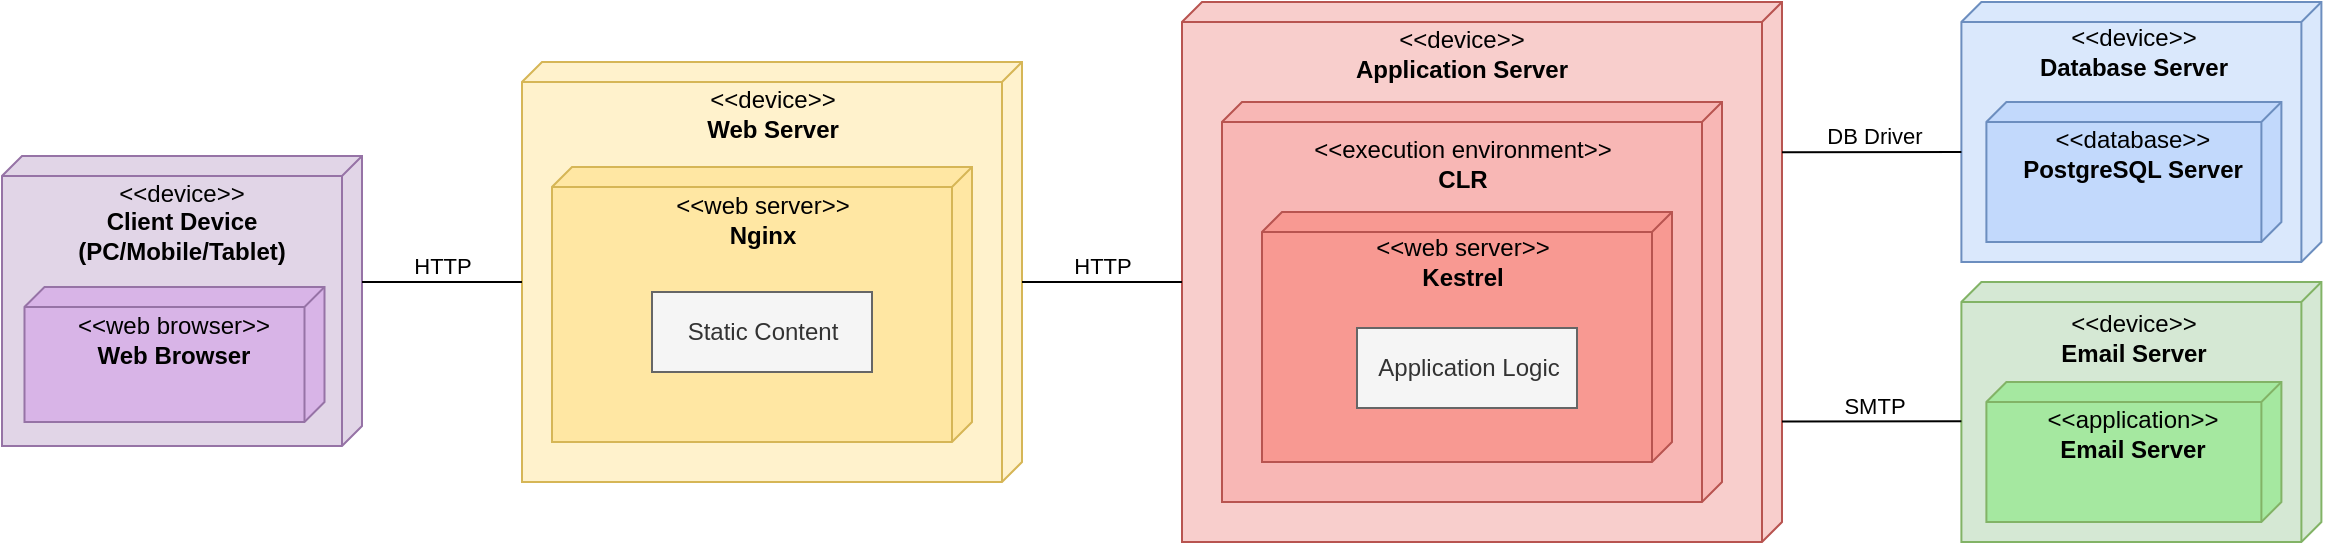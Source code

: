 <mxfile version="15.8.8" type="device"><diagram id="CdzgwIZwTwGvmd196NND" name="Page-1"><mxGraphModel dx="981" dy="515" grid="1" gridSize="10" guides="1" tooltips="1" connect="1" arrows="1" fold="1" page="1" pageScale="1" pageWidth="850" pageHeight="1100" math="0" shadow="0"><root><mxCell id="0"/><mxCell id="1" parent="0"/><mxCell id="Oh4KyhfIQl6avhCiXBU_-29" value="" style="verticalAlign=top;align=left;spacingTop=8;spacingLeft=2;spacingRight=12;shape=cube;size=10;direction=south;fontStyle=4;html=1;fillColor=#dae8fc;strokeColor=#6c8ebf;" vertex="1" parent="1"><mxGeometry x="1039.7" y="150" width="180" height="130" as="geometry"/></mxCell><mxCell id="Oh4KyhfIQl6avhCiXBU_-30" value="&amp;lt;&amp;lt;device&amp;gt;&amp;gt;&lt;br&gt;&lt;b&gt;Database Server&lt;/b&gt;" style="text;html=1;strokeColor=none;fillColor=none;align=center;verticalAlign=middle;whiteSpace=wrap;rounded=0;fontFamily=Helvetica;" vertex="1" parent="1"><mxGeometry x="1070.95" y="160" width="110" height="30" as="geometry"/></mxCell><mxCell id="Oh4KyhfIQl6avhCiXBU_-31" value="" style="verticalAlign=top;align=left;spacingTop=8;spacingLeft=2;spacingRight=12;shape=cube;size=10;direction=south;fontStyle=4;html=1;fillColor=#C2D9FC;strokeColor=#6c8ebf;" vertex="1" parent="1"><mxGeometry x="1052.2" y="200" width="147.5" height="70" as="geometry"/></mxCell><mxCell id="Oh4KyhfIQl6avhCiXBU_-32" value="&amp;lt;&amp;lt;database&amp;gt;&amp;gt;&lt;br&gt;&lt;b&gt;PostgreSQL Server&lt;/b&gt;" style="text;html=1;strokeColor=none;fillColor=none;align=center;verticalAlign=middle;whiteSpace=wrap;rounded=0;fontFamily=Helvetica;" vertex="1" parent="1"><mxGeometry x="1065.48" y="211" width="120.95" height="30" as="geometry"/></mxCell><mxCell id="Oh4KyhfIQl6avhCiXBU_-42" value="" style="verticalAlign=top;align=left;spacingTop=8;spacingLeft=2;spacingRight=12;shape=cube;size=10;direction=south;fontStyle=4;html=1;fontFamily=Helvetica;fillColor=#f8cecc;strokeColor=#b85450;" vertex="1" parent="1"><mxGeometry x="650" y="150" width="300" height="270" as="geometry"/></mxCell><mxCell id="Oh4KyhfIQl6avhCiXBU_-43" value="&amp;lt;&amp;lt;device&amp;gt;&amp;gt;&lt;br&gt;&lt;b&gt;Application Server&lt;/b&gt;" style="text;html=1;strokeColor=none;fillColor=none;align=center;verticalAlign=middle;whiteSpace=wrap;rounded=0;fontFamily=Helvetica;" vertex="1" parent="1"><mxGeometry x="735" y="161" width="110" height="30" as="geometry"/></mxCell><mxCell id="Oh4KyhfIQl6avhCiXBU_-44" value="" style="verticalAlign=top;align=left;spacingTop=8;spacingLeft=2;spacingRight=12;shape=cube;size=10;direction=south;fontStyle=4;html=1;fontFamily=Helvetica;fillColor=#F8B7B5;strokeColor=#b85450;" vertex="1" parent="1"><mxGeometry x="670" y="200" width="250" height="200" as="geometry"/></mxCell><mxCell id="Oh4KyhfIQl6avhCiXBU_-45" value="&amp;lt;&amp;lt;execution environment&amp;gt;&amp;gt;&lt;br&gt;&lt;b&gt;CLR&lt;/b&gt;" style="text;html=1;strokeColor=none;fillColor=none;align=center;verticalAlign=middle;whiteSpace=wrap;rounded=0;fontFamily=Helvetica;" vertex="1" parent="1"><mxGeometry x="707.5" y="216" width="165" height="30" as="geometry"/></mxCell><mxCell id="Oh4KyhfIQl6avhCiXBU_-46" value="" style="verticalAlign=top;align=left;spacingTop=8;spacingLeft=2;spacingRight=12;shape=cube;size=10;direction=south;fontStyle=4;html=1;fontFamily=Helvetica;fillColor=#F89992;strokeColor=#b85450;" vertex="1" parent="1"><mxGeometry x="690" y="255" width="205" height="125" as="geometry"/></mxCell><mxCell id="Oh4KyhfIQl6avhCiXBU_-47" value="&amp;lt;&amp;lt;web server&amp;gt;&amp;gt;&lt;br&gt;&lt;b&gt;Kestrel&lt;/b&gt;" style="text;html=1;strokeColor=none;fillColor=none;align=center;verticalAlign=middle;whiteSpace=wrap;rounded=0;fontFamily=Helvetica;" vertex="1" parent="1"><mxGeometry x="707.5" y="265" width="165" height="30" as="geometry"/></mxCell><mxCell id="Oh4KyhfIQl6avhCiXBU_-52" value="" style="endArrow=none;html=1;rounded=0;fontFamily=Helvetica;exitX=0.445;exitY=-0.001;exitDx=0;exitDy=0;exitPerimeter=0;entryX=0;entryY=0;entryDx=75;entryDy=180;entryPerimeter=0;" edge="1" parent="1" target="Oh4KyhfIQl6avhCiXBU_-29"><mxGeometry width="50" height="50" relative="1" as="geometry"><mxPoint x="950" y="225.15" as="sourcePoint"/><mxPoint x="1079.7" y="345" as="targetPoint"/></mxGeometry></mxCell><mxCell id="Oh4KyhfIQl6avhCiXBU_-53" value="DB Driver" style="edgeLabel;html=1;align=center;verticalAlign=middle;resizable=0;points=[];fontFamily=Helvetica;" vertex="1" connectable="0" parent="Oh4KyhfIQl6avhCiXBU_-52"><mxGeometry x="0.228" y="-2" relative="1" as="geometry"><mxPoint x="-9" y="-10" as="offset"/></mxGeometry></mxCell><mxCell id="Oh4KyhfIQl6avhCiXBU_-54" value="" style="verticalAlign=top;align=left;spacingTop=8;spacingLeft=2;spacingRight=12;shape=cube;size=10;direction=south;fontStyle=4;html=1;fillColor=#d5e8d4;strokeColor=#82b366;" vertex="1" parent="1"><mxGeometry x="1039.7" y="290" width="180" height="130" as="geometry"/></mxCell><mxCell id="Oh4KyhfIQl6avhCiXBU_-55" value="&amp;lt;&amp;lt;device&amp;gt;&amp;gt;&lt;br&gt;&lt;b&gt;Email Server&lt;/b&gt;" style="text;html=1;strokeColor=none;fillColor=none;align=center;verticalAlign=middle;whiteSpace=wrap;rounded=0;fontFamily=Helvetica;" vertex="1" parent="1"><mxGeometry x="1070.95" y="302.5" width="110" height="30" as="geometry"/></mxCell><mxCell id="Oh4KyhfIQl6avhCiXBU_-56" value="" style="endArrow=none;html=1;rounded=0;fontFamily=Helvetica;exitX=0.445;exitY=-0.001;exitDx=0;exitDy=0;exitPerimeter=0;entryX=0;entryY=0;entryDx=75;entryDy=180;entryPerimeter=0;" edge="1" parent="1"><mxGeometry width="50" height="50" relative="1" as="geometry"><mxPoint x="950" y="359.81" as="sourcePoint"/><mxPoint x="1039.7" y="359.66" as="targetPoint"/></mxGeometry></mxCell><mxCell id="Oh4KyhfIQl6avhCiXBU_-57" value="SMTP" style="edgeLabel;html=1;align=center;verticalAlign=middle;resizable=0;points=[];fontFamily=Helvetica;" vertex="1" connectable="0" parent="Oh4KyhfIQl6avhCiXBU_-56"><mxGeometry x="0.228" y="-2" relative="1" as="geometry"><mxPoint x="-9" y="-10" as="offset"/></mxGeometry></mxCell><mxCell id="Oh4KyhfIQl6avhCiXBU_-58" value="" style="verticalAlign=top;align=left;spacingTop=8;spacingLeft=2;spacingRight=12;shape=cube;size=10;direction=south;fontStyle=4;html=1;fontFamily=Helvetica;fillColor=#fff2cc;strokeColor=#d6b656;" vertex="1" parent="1"><mxGeometry x="320" y="180" width="250" height="210" as="geometry"/></mxCell><mxCell id="Oh4KyhfIQl6avhCiXBU_-59" value="&amp;lt;&amp;lt;device&amp;gt;&amp;gt;&lt;br&gt;&lt;b&gt;Web Server&lt;/b&gt;" style="text;html=1;strokeColor=none;fillColor=none;align=center;verticalAlign=middle;whiteSpace=wrap;rounded=0;fontFamily=Helvetica;" vertex="1" parent="1"><mxGeometry x="362.5" y="191" width="165" height="30" as="geometry"/></mxCell><mxCell id="Oh4KyhfIQl6avhCiXBU_-60" value="" style="verticalAlign=top;align=left;spacingTop=8;spacingLeft=2;spacingRight=12;shape=cube;size=10;direction=south;fontStyle=4;html=1;fontFamily=Helvetica;fillColor=#FFE7A3;strokeColor=#d6b656;" vertex="1" parent="1"><mxGeometry x="335" y="232.5" width="210" height="137.5" as="geometry"/></mxCell><mxCell id="Oh4KyhfIQl6avhCiXBU_-61" value="&amp;lt;&amp;lt;web server&amp;gt;&amp;gt;&lt;br&gt;&lt;b&gt;Nginx&lt;/b&gt;" style="text;html=1;strokeColor=none;fillColor=none;align=center;verticalAlign=middle;whiteSpace=wrap;rounded=0;fontFamily=Helvetica;" vertex="1" parent="1"><mxGeometry x="357.5" y="243.5" width="165" height="30" as="geometry"/></mxCell><mxCell id="Oh4KyhfIQl6avhCiXBU_-62" value="" style="endArrow=none;html=1;rounded=0;fontFamily=Helvetica;entryX=0;entryY=0;entryDx=75;entryDy=180;entryPerimeter=0;" edge="1" parent="1"><mxGeometry width="50" height="50" relative="1" as="geometry"><mxPoint x="570" y="290" as="sourcePoint"/><mxPoint x="650.0" y="290.0" as="targetPoint"/></mxGeometry></mxCell><mxCell id="Oh4KyhfIQl6avhCiXBU_-63" value="HTTP" style="edgeLabel;html=1;align=center;verticalAlign=middle;resizable=0;points=[];fontFamily=Helvetica;" vertex="1" connectable="0" parent="Oh4KyhfIQl6avhCiXBU_-62"><mxGeometry x="0.228" y="-2" relative="1" as="geometry"><mxPoint x="-9" y="-10" as="offset"/></mxGeometry></mxCell><mxCell id="Oh4KyhfIQl6avhCiXBU_-64" value="" style="verticalAlign=top;align=left;spacingTop=8;spacingLeft=2;spacingRight=12;shape=cube;size=10;direction=south;fontStyle=4;html=1;fillColor=#e1d5e7;strokeColor=#9673a6;" vertex="1" parent="1"><mxGeometry x="60" y="227" width="180" height="145" as="geometry"/></mxCell><mxCell id="Oh4KyhfIQl6avhCiXBU_-65" value="&amp;lt;&amp;lt;device&amp;gt;&amp;gt;&lt;br&gt;&lt;b&gt;Client Device (PC/Mobile/Tablet)&lt;br&gt;&lt;/b&gt;" style="text;html=1;strokeColor=none;fillColor=none;align=center;verticalAlign=middle;whiteSpace=wrap;rounded=0;fontFamily=Helvetica;" vertex="1" parent="1"><mxGeometry x="95" y="245" width="110" height="30" as="geometry"/></mxCell><mxCell id="Oh4KyhfIQl6avhCiXBU_-66" value="" style="verticalAlign=top;align=left;spacingTop=8;spacingLeft=2;spacingRight=12;shape=cube;size=10;direction=south;fontStyle=4;html=1;fillColor=#D8B4E7;strokeColor=#9673a6;" vertex="1" parent="1"><mxGeometry x="71.25" y="292.5" width="150" height="67.5" as="geometry"/></mxCell><mxCell id="Oh4KyhfIQl6avhCiXBU_-67" value="&amp;lt;&amp;lt;web browser&amp;gt;&amp;gt;&lt;br&gt;&lt;b&gt;Web Browser&lt;/b&gt;" style="text;html=1;strokeColor=none;fillColor=none;align=center;verticalAlign=middle;whiteSpace=wrap;rounded=0;fontFamily=Helvetica;" vertex="1" parent="1"><mxGeometry x="91.25" y="304" width="110" height="30" as="geometry"/></mxCell><mxCell id="Oh4KyhfIQl6avhCiXBU_-68" value="" style="endArrow=none;html=1;rounded=0;fontFamily=Helvetica;entryX=0;entryY=0;entryDx=75;entryDy=180;entryPerimeter=0;" edge="1" parent="1"><mxGeometry width="50" height="50" relative="1" as="geometry"><mxPoint x="240" y="290" as="sourcePoint"/><mxPoint x="320.0" y="290.0" as="targetPoint"/></mxGeometry></mxCell><mxCell id="Oh4KyhfIQl6avhCiXBU_-69" value="HTTP" style="edgeLabel;html=1;align=center;verticalAlign=middle;resizable=0;points=[];fontFamily=Helvetica;" vertex="1" connectable="0" parent="Oh4KyhfIQl6avhCiXBU_-68"><mxGeometry x="0.228" y="-2" relative="1" as="geometry"><mxPoint x="-9" y="-10" as="offset"/></mxGeometry></mxCell><mxCell id="Oh4KyhfIQl6avhCiXBU_-70" value="" style="verticalAlign=top;align=left;spacingTop=8;spacingLeft=2;spacingRight=12;shape=cube;size=10;direction=south;fontStyle=4;html=1;fillColor=#A5E8A0;strokeColor=#82b366;" vertex="1" parent="1"><mxGeometry x="1052.2" y="340" width="147.5" height="70" as="geometry"/></mxCell><mxCell id="Oh4KyhfIQl6avhCiXBU_-71" value="&amp;lt;&amp;lt;application&amp;gt;&amp;gt;&lt;br&gt;&lt;b&gt;Email Server&lt;/b&gt;" style="text;html=1;strokeColor=none;fillColor=none;align=center;verticalAlign=middle;whiteSpace=wrap;rounded=0;fontFamily=Helvetica;" vertex="1" parent="1"><mxGeometry x="1065.48" y="351" width="120.95" height="30" as="geometry"/></mxCell><mxCell id="Oh4KyhfIQl6avhCiXBU_-77" value="Static Content" style="html=1;fontFamily=Helvetica;fillColor=#f5f5f5;fontColor=#333333;strokeColor=#666666;" vertex="1" parent="1"><mxGeometry x="385" y="295" width="110" height="40" as="geometry"/></mxCell><mxCell id="Oh4KyhfIQl6avhCiXBU_-79" value="Application Logic" style="html=1;fontFamily=Helvetica;fillColor=#f5f5f5;fontColor=#333333;strokeColor=#666666;" vertex="1" parent="1"><mxGeometry x="737.5" y="313" width="110" height="40" as="geometry"/></mxCell></root></mxGraphModel></diagram></mxfile>